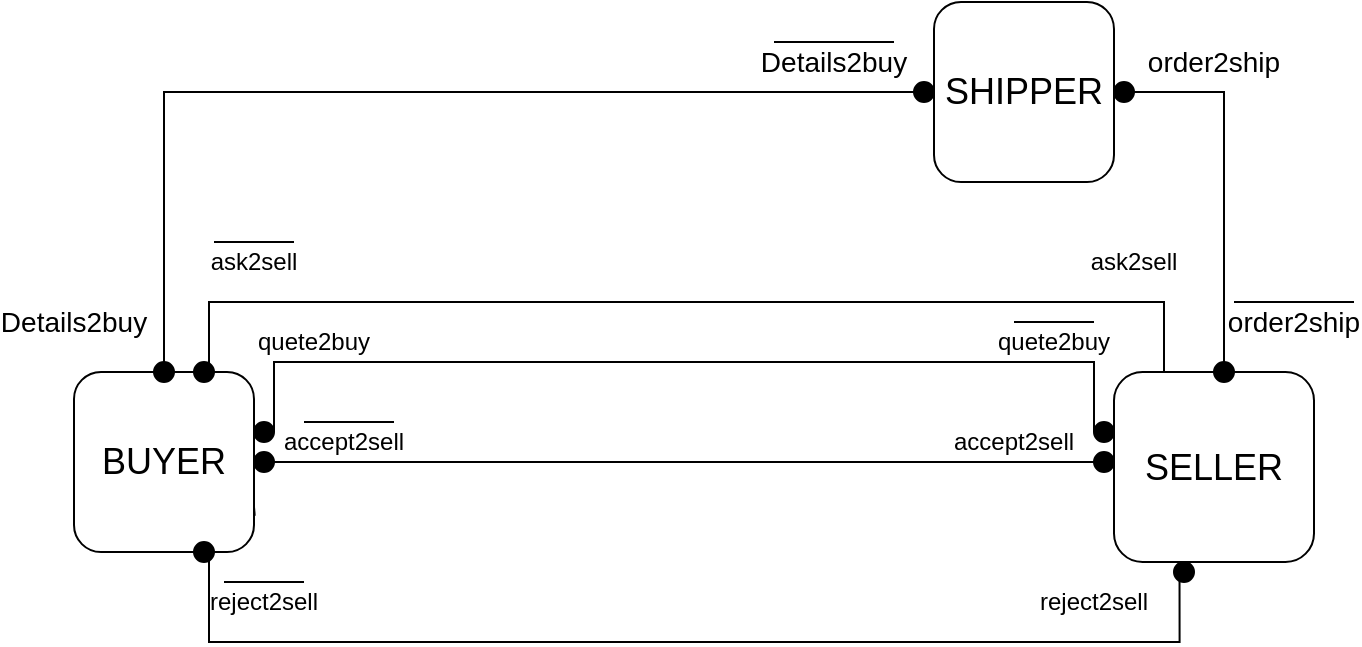 <mxfile version="14.1.8" type="github">
  <diagram id="7vv8aJOuIRNofFbkinTi" name="Page-1">
    <mxGraphModel dx="2062" dy="1123" grid="1" gridSize="10" guides="1" tooltips="1" connect="1" arrows="1" fold="1" page="1" pageScale="1" pageWidth="827" pageHeight="1169" math="0" shadow="0">
      <root>
        <mxCell id="0" />
        <mxCell id="1" parent="0" />
        <mxCell id="mgVR8EuRZ8aXLEWtIeHX-27" style="edgeStyle=orthogonalEdgeStyle;rounded=0;orthogonalLoop=1;jettySize=auto;html=1;exitX=1;exitY=0.5;exitDx=0;exitDy=0;endArrow=none;endFill=0;" parent="1" source="mgVR8EuRZ8aXLEWtIeHX-40" target="mgVR8EuRZ8aXLEWtIeHX-2" edge="1">
          <mxGeometry relative="1" as="geometry">
            <Array as="points">
              <mxPoint x="460" y="540" />
              <mxPoint x="460" y="540" />
            </Array>
          </mxGeometry>
        </mxCell>
        <mxCell id="mgVR8EuRZ8aXLEWtIeHX-34" style="edgeStyle=orthogonalEdgeStyle;rounded=0;orthogonalLoop=1;jettySize=auto;html=1;exitX=0.75;exitY=0;exitDx=0;exitDy=0;entryX=0.25;entryY=0;entryDx=0;entryDy=0;endArrow=none;endFill=0;" parent="1" source="mgVR8EuRZ8aXLEWtIeHX-1" target="mgVR8EuRZ8aXLEWtIeHX-2" edge="1">
          <mxGeometry relative="1" as="geometry">
            <Array as="points">
              <mxPoint x="198" y="460" />
              <mxPoint x="675" y="460" />
            </Array>
          </mxGeometry>
        </mxCell>
        <mxCell id="mgVR8EuRZ8aXLEWtIeHX-1" value="&lt;font style=&quot;font-size: 18px&quot;&gt;BUYER&lt;/font&gt;" style="rounded=1;whiteSpace=wrap;html=1;" parent="1" vertex="1">
          <mxGeometry x="130" y="495" width="90" height="90" as="geometry" />
        </mxCell>
        <mxCell id="mgVR8EuRZ8aXLEWtIeHX-2" value="&lt;font style=&quot;font-size: 18px&quot;&gt;SELLER&lt;/font&gt;" style="rounded=1;whiteSpace=wrap;html=1;" parent="1" vertex="1">
          <mxGeometry x="650" y="495" width="100" height="95" as="geometry" />
        </mxCell>
        <mxCell id="mgVR8EuRZ8aXLEWtIeHX-8" style="edgeStyle=orthogonalEdgeStyle;orthogonalLoop=1;jettySize=auto;html=1;exitX=0.5;exitY=1;exitDx=0;exitDy=0;rounded=0;endArrow=none;endFill=0;entryX=0.5;entryY=0;entryDx=0;entryDy=0;" parent="1" source="mgVR8EuRZ8aXLEWtIeHX-6" target="mgVR8EuRZ8aXLEWtIeHX-1" edge="1">
          <mxGeometry relative="1" as="geometry">
            <mxPoint x="200" y="390" as="targetPoint" />
            <Array as="points">
              <mxPoint x="555" y="355" />
              <mxPoint x="175" y="355" />
            </Array>
          </mxGeometry>
        </mxCell>
        <mxCell id="mgVR8EuRZ8aXLEWtIeHX-6" value="" style="ellipse;whiteSpace=wrap;html=1;aspect=fixed;fillColor=#000000;" parent="1" vertex="1">
          <mxGeometry x="550" y="350" width="10" height="10" as="geometry" />
        </mxCell>
        <mxCell id="mgVR8EuRZ8aXLEWtIeHX-16" style="edgeStyle=orthogonalEdgeStyle;rounded=0;orthogonalLoop=1;jettySize=auto;html=1;exitX=0.5;exitY=1;exitDx=0;exitDy=0;entryX=0.5;entryY=0;entryDx=0;entryDy=0;endArrow=none;endFill=0;" parent="1" source="mgVR8EuRZ8aXLEWtIeHX-13" target="mgVR8EuRZ8aXLEWtIeHX-2" edge="1">
          <mxGeometry relative="1" as="geometry">
            <Array as="points">
              <mxPoint x="655" y="355" />
              <mxPoint x="705" y="355" />
              <mxPoint x="705" y="495" />
            </Array>
          </mxGeometry>
        </mxCell>
        <mxCell id="mgVR8EuRZ8aXLEWtIeHX-13" value="" style="ellipse;whiteSpace=wrap;html=1;aspect=fixed;fillColor=#000000;" parent="1" vertex="1">
          <mxGeometry x="650" y="350" width="10" height="10" as="geometry" />
        </mxCell>
        <mxCell id="mgVR8EuRZ8aXLEWtIeHX-17" value="&lt;font style=&quot;font-size: 14px&quot;&gt;Details2buy&lt;/font&gt;" style="text;html=1;strokeColor=none;fillColor=none;align=center;verticalAlign=middle;whiteSpace=wrap;rounded=0;" parent="1" vertex="1">
          <mxGeometry x="490" y="330" width="40" height="20" as="geometry" />
        </mxCell>
        <mxCell id="mgVR8EuRZ8aXLEWtIeHX-21" value="&lt;font style=&quot;font-size: 18px&quot;&gt;SHIPPER&lt;/font&gt;" style="rounded=1;whiteSpace=wrap;html=1;" parent="1" vertex="1">
          <mxGeometry x="560" y="310" width="90" height="90" as="geometry" />
        </mxCell>
        <mxCell id="mgVR8EuRZ8aXLEWtIeHX-30" value="" style="ellipse;whiteSpace=wrap;html=1;aspect=fixed;fillColor=#000000;" parent="1" vertex="1">
          <mxGeometry x="700" y="490" width="10" height="10" as="geometry" />
        </mxCell>
        <mxCell id="mgVR8EuRZ8aXLEWtIeHX-31" value="" style="ellipse;whiteSpace=wrap;html=1;aspect=fixed;fillColor=#000000;" parent="1" vertex="1">
          <mxGeometry x="640" y="520" width="10" height="10" as="geometry" />
        </mxCell>
        <mxCell id="mgVR8EuRZ8aXLEWtIeHX-42" style="edgeStyle=orthogonalEdgeStyle;rounded=0;orthogonalLoop=1;jettySize=auto;html=1;exitX=1;exitY=0.5;exitDx=0;exitDy=0;entryX=0;entryY=0.5;entryDx=0;entryDy=0;endArrow=none;endFill=0;" parent="1" source="mgVR8EuRZ8aXLEWtIeHX-38" target="mgVR8EuRZ8aXLEWtIeHX-31" edge="1">
          <mxGeometry relative="1" as="geometry">
            <Array as="points">
              <mxPoint x="230" y="490" />
              <mxPoint x="640" y="490" />
            </Array>
          </mxGeometry>
        </mxCell>
        <mxCell id="mgVR8EuRZ8aXLEWtIeHX-38" value="" style="ellipse;whiteSpace=wrap;html=1;aspect=fixed;fillColor=#000000;" parent="1" vertex="1">
          <mxGeometry x="220" y="520" width="10" height="10" as="geometry" />
        </mxCell>
        <mxCell id="mgVR8EuRZ8aXLEWtIeHX-40" value="" style="ellipse;whiteSpace=wrap;html=1;aspect=fixed;fillColor=#000000;" parent="1" vertex="1">
          <mxGeometry x="220" y="535" width="10" height="10" as="geometry" />
        </mxCell>
        <mxCell id="mgVR8EuRZ8aXLEWtIeHX-44" style="edgeStyle=orthogonalEdgeStyle;rounded=0;orthogonalLoop=1;jettySize=auto;html=1;exitX=1;exitY=0.75;exitDx=0;exitDy=0;entryX=0;entryY=0.75;entryDx=0;entryDy=0;endArrow=none;endFill=0;" parent="1" source="mgVR8EuRZ8aXLEWtIeHX-1" edge="1">
          <mxGeometry relative="1" as="geometry">
            <mxPoint x="220" y="562.5" as="sourcePoint" />
            <mxPoint x="220.358" y="566.857" as="targetPoint" />
            <Array as="points" />
          </mxGeometry>
        </mxCell>
        <mxCell id="mgVR8EuRZ8aXLEWtIeHX-47" value="" style="ellipse;whiteSpace=wrap;html=1;aspect=fixed;fillColor=#000000;" parent="1" vertex="1">
          <mxGeometry x="640" y="535" width="10" height="10" as="geometry" />
        </mxCell>
        <mxCell id="mgVR8EuRZ8aXLEWtIeHX-49" value="" style="ellipse;whiteSpace=wrap;html=1;aspect=fixed;fillColor=#000000;" parent="1" vertex="1">
          <mxGeometry x="190" y="490" width="10" height="10" as="geometry" />
        </mxCell>
        <mxCell id="mgVR8EuRZ8aXLEWtIeHX-50" value="" style="ellipse;whiteSpace=wrap;html=1;aspect=fixed;fillColor=#000000;" parent="1" vertex="1">
          <mxGeometry x="170" y="490" width="10" height="10" as="geometry" />
        </mxCell>
        <mxCell id="mgVR8EuRZ8aXLEWtIeHX-51" value="" style="ellipse;whiteSpace=wrap;html=1;aspect=fixed;fillColor=#000000;" parent="1" vertex="1">
          <mxGeometry x="190" y="580" width="10" height="10" as="geometry" />
        </mxCell>
        <mxCell id="mgVR8EuRZ8aXLEWtIeHX-52" value="" style="ellipse;whiteSpace=wrap;html=1;aspect=fixed;fillColor=#000000;" parent="1" vertex="1">
          <mxGeometry x="680" y="590" width="10" height="10" as="geometry" />
        </mxCell>
        <mxCell id="mgVR8EuRZ8aXLEWtIeHX-53" style="edgeStyle=orthogonalEdgeStyle;rounded=0;orthogonalLoop=1;jettySize=auto;html=1;exitX=0.75;exitY=1;exitDx=0;exitDy=0;entryX=0.25;entryY=1;entryDx=0;entryDy=0;endArrow=none;endFill=0;" parent="1" source="mgVR8EuRZ8aXLEWtIeHX-1" target="mgVR8EuRZ8aXLEWtIeHX-52" edge="1">
          <mxGeometry relative="1" as="geometry">
            <mxPoint x="197.5" y="585" as="sourcePoint" />
            <mxPoint x="675" y="590" as="targetPoint" />
            <Array as="points">
              <mxPoint x="198" y="630" />
              <mxPoint x="683" y="630" />
            </Array>
          </mxGeometry>
        </mxCell>
        <mxCell id="mgVR8EuRZ8aXLEWtIeHX-54" value="&lt;font style=&quot;font-size: 14px&quot;&gt;Details2buy&lt;/font&gt;" style="text;html=1;strokeColor=none;fillColor=none;align=center;verticalAlign=middle;whiteSpace=wrap;rounded=0;rotation=0;" parent="1" vertex="1">
          <mxGeometry x="110" y="460" width="40" height="20" as="geometry" />
        </mxCell>
        <mxCell id="mgVR8EuRZ8aXLEWtIeHX-55" value="&lt;div&gt;&lt;font style=&quot;font-size: 14px&quot;&gt;order2ship&lt;/font&gt;&lt;/div&gt;" style="text;html=1;strokeColor=none;fillColor=none;align=center;verticalAlign=middle;whiteSpace=wrap;rounded=0;" parent="1" vertex="1">
          <mxGeometry x="680" y="330" width="40" height="20" as="geometry" />
        </mxCell>
        <mxCell id="mgVR8EuRZ8aXLEWtIeHX-57" value="&lt;div&gt;&lt;font style=&quot;font-size: 14px&quot;&gt;order2ship&lt;/font&gt;&lt;/div&gt;" style="text;html=1;strokeColor=none;fillColor=none;align=center;verticalAlign=middle;whiteSpace=wrap;rounded=0;" parent="1" vertex="1">
          <mxGeometry x="720" y="460" width="40" height="20" as="geometry" />
        </mxCell>
        <mxCell id="mgVR8EuRZ8aXLEWtIeHX-58" value="" style="endArrow=none;html=1;" parent="1" edge="1">
          <mxGeometry width="50" height="50" relative="1" as="geometry">
            <mxPoint x="480" y="330" as="sourcePoint" />
            <mxPoint x="540" y="330" as="targetPoint" />
          </mxGeometry>
        </mxCell>
        <mxCell id="mgVR8EuRZ8aXLEWtIeHX-59" value="" style="endArrow=none;html=1;" parent="1" edge="1">
          <mxGeometry width="50" height="50" relative="1" as="geometry">
            <mxPoint x="710" y="460" as="sourcePoint" />
            <mxPoint x="770" y="460" as="targetPoint" />
          </mxGeometry>
        </mxCell>
        <mxCell id="MRQlOYS1lgztAUOoA495-1" value="ask2sell" style="text;html=1;strokeColor=none;fillColor=none;align=center;verticalAlign=middle;whiteSpace=wrap;rounded=0;" vertex="1" parent="1">
          <mxGeometry x="200" y="430" width="40" height="20" as="geometry" />
        </mxCell>
        <mxCell id="MRQlOYS1lgztAUOoA495-4" value="" style="endArrow=none;html=1;exitX=0;exitY=0;exitDx=0;exitDy=0;entryX=1;entryY=0;entryDx=0;entryDy=0;" edge="1" parent="1" source="MRQlOYS1lgztAUOoA495-1" target="MRQlOYS1lgztAUOoA495-1">
          <mxGeometry width="50" height="50" relative="1" as="geometry">
            <mxPoint x="210" y="410" as="sourcePoint" />
            <mxPoint x="250" y="410" as="targetPoint" />
            <Array as="points" />
          </mxGeometry>
        </mxCell>
        <mxCell id="MRQlOYS1lgztAUOoA495-5" value="&lt;div&gt;ask2sell&lt;/div&gt;" style="text;html=1;strokeColor=none;fillColor=none;align=center;verticalAlign=middle;whiteSpace=wrap;rounded=0;" vertex="1" parent="1">
          <mxGeometry x="640" y="430" width="40" height="20" as="geometry" />
        </mxCell>
        <mxCell id="MRQlOYS1lgztAUOoA495-6" value="quete2buy" style="text;html=1;strokeColor=none;fillColor=none;align=center;verticalAlign=middle;whiteSpace=wrap;rounded=0;" vertex="1" parent="1">
          <mxGeometry x="230" y="470" width="40" height="20" as="geometry" />
        </mxCell>
        <mxCell id="MRQlOYS1lgztAUOoA495-7" value="quete2buy" style="text;html=1;strokeColor=none;fillColor=none;align=center;verticalAlign=middle;whiteSpace=wrap;rounded=0;" vertex="1" parent="1">
          <mxGeometry x="600" y="470" width="40" height="20" as="geometry" />
        </mxCell>
        <mxCell id="MRQlOYS1lgztAUOoA495-8" value="accept2sell" style="text;html=1;strokeColor=none;fillColor=none;align=center;verticalAlign=middle;whiteSpace=wrap;rounded=0;" vertex="1" parent="1">
          <mxGeometry x="245" y="520" width="40" height="20" as="geometry" />
        </mxCell>
        <mxCell id="MRQlOYS1lgztAUOoA495-9" value="accept2sell" style="text;html=1;strokeColor=none;fillColor=none;align=center;verticalAlign=middle;whiteSpace=wrap;rounded=0;" vertex="1" parent="1">
          <mxGeometry x="580" y="520" width="40" height="20" as="geometry" />
        </mxCell>
        <mxCell id="MRQlOYS1lgztAUOoA495-10" value="reject2sell" style="text;html=1;strokeColor=none;fillColor=none;align=center;verticalAlign=middle;whiteSpace=wrap;rounded=0;rotation=0;" vertex="1" parent="1">
          <mxGeometry x="205" y="600" width="40" height="20" as="geometry" />
        </mxCell>
        <mxCell id="MRQlOYS1lgztAUOoA495-11" value="reject2sell" style="text;html=1;strokeColor=none;fillColor=none;align=center;verticalAlign=middle;whiteSpace=wrap;rounded=0;" vertex="1" parent="1">
          <mxGeometry x="620" y="600" width="40" height="20" as="geometry" />
        </mxCell>
        <mxCell id="MRQlOYS1lgztAUOoA495-13" value="" style="endArrow=none;html=1;exitX=0;exitY=0;exitDx=0;exitDy=0;" edge="1" parent="1" source="MRQlOYS1lgztAUOoA495-8">
          <mxGeometry width="50" height="50" relative="1" as="geometry">
            <mxPoint x="390" y="590" as="sourcePoint" />
            <mxPoint x="290" y="520" as="targetPoint" />
          </mxGeometry>
        </mxCell>
        <mxCell id="MRQlOYS1lgztAUOoA495-14" value="" style="endArrow=none;html=1;exitX=0;exitY=0;exitDx=0;exitDy=0;entryX=1;entryY=0;entryDx=0;entryDy=0;" edge="1" parent="1" source="MRQlOYS1lgztAUOoA495-10" target="MRQlOYS1lgztAUOoA495-10">
          <mxGeometry width="50" height="50" relative="1" as="geometry">
            <mxPoint x="390" y="590" as="sourcePoint" />
            <mxPoint x="440" y="540" as="targetPoint" />
          </mxGeometry>
        </mxCell>
        <mxCell id="MRQlOYS1lgztAUOoA495-15" value="" style="endArrow=none;html=1;entryX=1;entryY=0;entryDx=0;entryDy=0;exitX=0;exitY=0;exitDx=0;exitDy=0;" edge="1" parent="1" source="MRQlOYS1lgztAUOoA495-7" target="MRQlOYS1lgztAUOoA495-7">
          <mxGeometry width="50" height="50" relative="1" as="geometry">
            <mxPoint x="390" y="590" as="sourcePoint" />
            <mxPoint x="440" y="540" as="targetPoint" />
          </mxGeometry>
        </mxCell>
      </root>
    </mxGraphModel>
  </diagram>
</mxfile>
